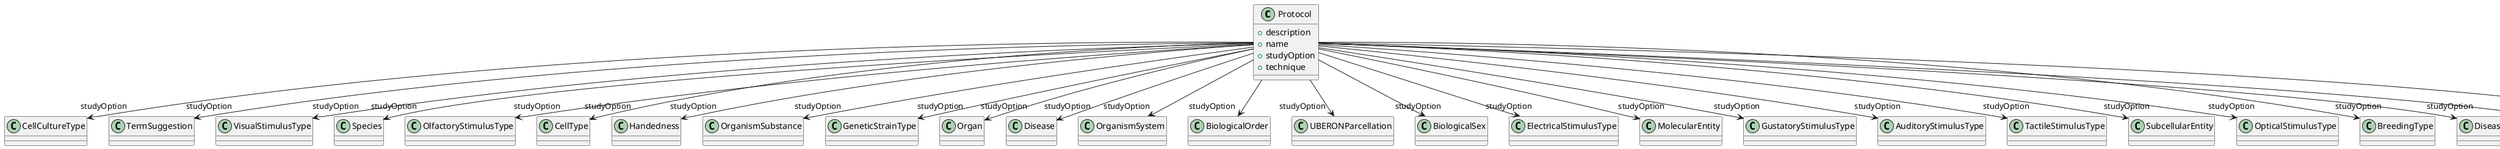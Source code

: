 @startuml
class Protocol {
+description
+name
+studyOption
+technique

}
Protocol -d-> "studyOption" CellCultureType
Protocol -d-> "studyOption" TermSuggestion
Protocol -d-> "studyOption" VisualStimulusType
Protocol -d-> "studyOption" Species
Protocol -d-> "studyOption" OlfactoryStimulusType
Protocol -d-> "studyOption" CellType
Protocol -d-> "studyOption" Handedness
Protocol -d-> "studyOption" OrganismSubstance
Protocol -d-> "studyOption" GeneticStrainType
Protocol -d-> "studyOption" Organ
Protocol -d-> "studyOption" Disease
Protocol -d-> "studyOption" OrganismSystem
Protocol -d-> "studyOption" BiologicalOrder
Protocol -d-> "studyOption" UBERONParcellation
Protocol -d-> "studyOption" BiologicalSex
Protocol -d-> "studyOption" ElectricalStimulusType
Protocol -d-> "studyOption" MolecularEntity
Protocol -d-> "studyOption" GustatoryStimulusType
Protocol -d-> "studyOption" AuditoryStimulusType
Protocol -d-> "studyOption" TactileStimulusType
Protocol -d-> "studyOption" SubcellularEntity
Protocol -d-> "studyOption" OpticalStimulusType
Protocol -d-> "studyOption" BreedingType
Protocol -d-> "studyOption" DiseaseModel
Protocol -d-> "studyOption" AnatomicalEntity
Protocol -d-> "technique" Technique

@enduml